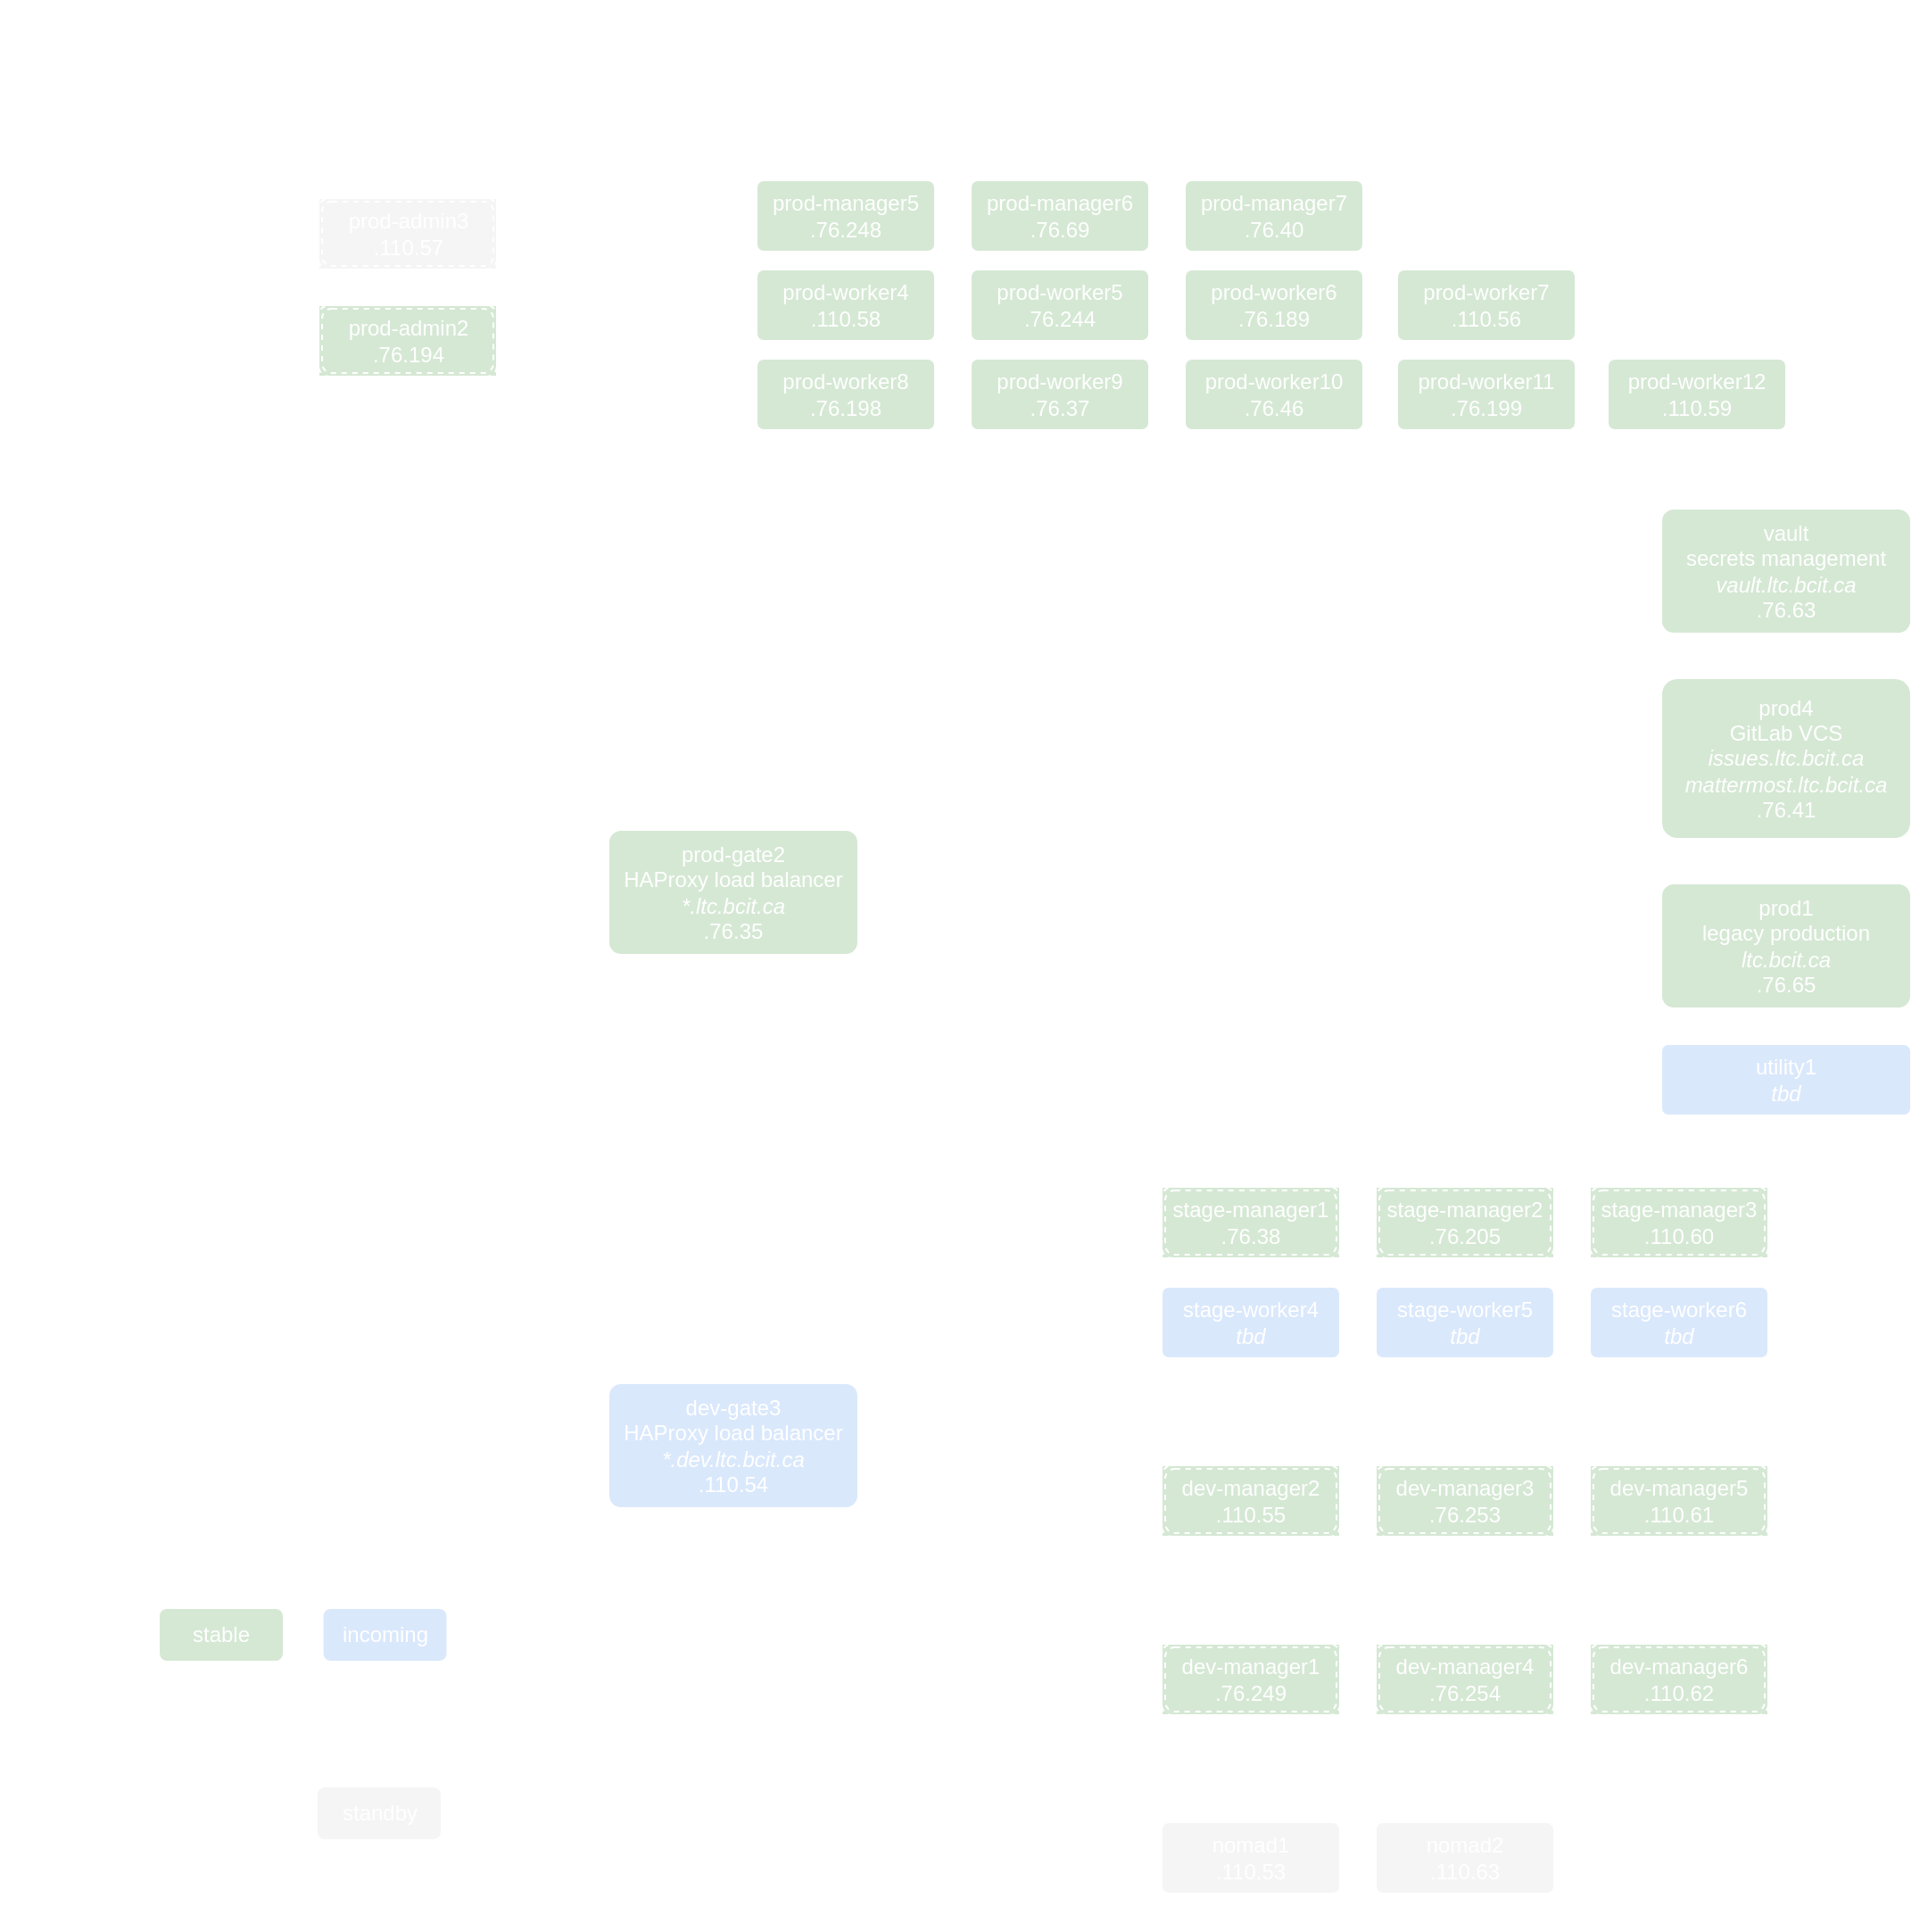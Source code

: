 <mxfile version="16.4.0" type="device"><diagram id="jypZsJmhGCqAaLn2Il6_" name="Page-1"><mxGraphModel dx="2577" dy="1156" grid="1" gridSize="10" guides="1" tooltips="1" connect="1" arrows="1" fold="1" page="1" pageScale="1" pageWidth="850" pageHeight="1100" math="0" shadow="0"><root><mxCell id="0"/><mxCell id="1" parent="0"/><mxCell id="ssO4QC-9UpLF29hUccAE-29" value="&lt;b&gt;dev_cp&lt;br&gt;cluster&lt;/b&gt;" style="shape=ext;margin=3;double=0;whiteSpace=wrap;html=1;align=right;fillColor=none;rounded=1;spacingRight=5;fontColor=#FFFFFF;strokeColor=#FFFFFF;" parent="1" vertex="1"><mxGeometry x="320" y="1190" width="440" height="80" as="geometry"/></mxCell><mxCell id="ssO4QC-9UpLF29hUccAE-28" value="&lt;b&gt;dev_vsm&lt;br&gt;cluster&lt;/b&gt;" style="shape=ext;margin=3;double=0;whiteSpace=wrap;html=1;align=right;fillColor=none;rounded=1;spacingRight=5;fontColor=#FFFFFF;strokeColor=#FFFFFF;" parent="1" vertex="1"><mxGeometry x="320" y="1090" width="440" height="80" as="geometry"/></mxCell><mxCell id="ssO4QC-9UpLF29hUccAE-26" value="&lt;b&gt;prod&lt;br&gt;cluster&lt;/b&gt;" style="shape=ext;margin=3;double=0;whiteSpace=wrap;html=1;align=right;fillColor=none;rounded=1;spacingRight=5;fontColor=#FFFFFF;strokeColor=#FFFFFF;" parent="1" vertex="1"><mxGeometry x="83" y="370" width="685" height="180" as="geometry"/></mxCell><mxCell id="ssO4QC-9UpLF29hUccAE-27" value="&lt;b&gt;staging&lt;br&gt;cluster&lt;/b&gt;" style="shape=ext;margin=3;double=0;whiteSpace=wrap;html=1;align=right;fillColor=none;rounded=1;strokeColor=#FFFFFF;strokeWidth=1;spacingRight=5;fontColor=#FFFFFF;" parent="1" vertex="1"><mxGeometry x="320" y="940" width="440" height="130" as="geometry"/></mxCell><mxCell id="ssO4QC-9UpLF29hUccAE-64" style="rounded=0;orthogonalLoop=1;jettySize=auto;html=1;exitX=0.8;exitY=0.8;exitDx=0;exitDy=0;exitPerimeter=0;entryX=0;entryY=0;entryDx=0;entryDy=0;fontColor=#FFFFFF;strokeColor=#FFFFFF;" parent="1" source="ssO4QC-9UpLF29hUccAE-2" target="ssO4QC-9UpLF29hUccAE-63" edge="1"><mxGeometry relative="1" as="geometry"><mxPoint x="-560" y="769.5" as="targetPoint"/></mxGeometry></mxCell><mxCell id="ssO4QC-9UpLF29hUccAE-2" value="&lt;b&gt;&lt;font style=&quot;font-size: 20px&quot;&gt;Internet&lt;/font&gt;&lt;/b&gt;" style="ellipse;shape=cloud;whiteSpace=wrap;html=1;align=center;dashed=1;fontColor=#FFFFFF;strokeColor=#FFFFFF;" parent="1" vertex="1"><mxGeometry x="-310" y="698" width="180" height="120" as="geometry"/></mxCell><mxCell id="ssO4QC-9UpLF29hUccAE-77" style="edgeStyle=none;orthogonalLoop=1;jettySize=auto;html=1;exitX=1;exitY=0;exitDx=0;exitDy=0;entryX=0.75;entryY=1;entryDx=0;entryDy=0;fontColor=#FFFFFF;strokeColor=#FFFFFF;" parent="1" source="ssO4QC-9UpLF29hUccAE-3" target="ssO4QC-9UpLF29hUccAE-33" edge="1"><mxGeometry relative="1" as="geometry"><mxPoint x="-22.5" y="554.0" as="targetPoint"/></mxGeometry></mxCell><mxCell id="ssO4QC-9UpLF29hUccAE-78" style="edgeStyle=none;orthogonalLoop=1;jettySize=auto;html=1;exitX=1;exitY=0;exitDx=0;exitDy=0;entryX=0.5;entryY=1;entryDx=0;entryDy=0;fontColor=#FFFFFF;strokeColor=#FFFFFF;" parent="1" source="ssO4QC-9UpLF29hUccAE-3" target="ssO4QC-9UpLF29hUccAE-26" edge="1"><mxGeometry relative="1" as="geometry"/></mxCell><mxCell id="ssO4QC-9UpLF29hUccAE-79" style="edgeStyle=none;orthogonalLoop=1;jettySize=auto;html=1;exitX=1;exitY=0.5;exitDx=0;exitDy=0;entryX=0;entryY=0.5;entryDx=0;entryDy=0;fontColor=#FFFFFF;strokeColor=#FFFFFF;" parent="1" source="ssO4QC-9UpLF29hUccAE-4" target="ssO4QC-9UpLF29hUccAE-27" edge="1"><mxGeometry relative="1" as="geometry"/></mxCell><mxCell id="ssO4QC-9UpLF29hUccAE-82" style="edgeStyle=none;orthogonalLoop=1;jettySize=auto;html=1;exitX=1;exitY=0;exitDx=0;exitDy=0;entryX=0;entryY=0.5;entryDx=0;entryDy=0;fontColor=#FFFFFF;strokeColor=#FFFFFF;" parent="1" source="ssO4QC-9UpLF29hUccAE-3" target="ssO4QC-9UpLF29hUccAE-31" edge="1"><mxGeometry relative="1" as="geometry"/></mxCell><mxCell id="ssO4QC-9UpLF29hUccAE-3" value="prod-gate2&lt;br&gt;HAProxy load balancer&lt;br&gt;&lt;i&gt;*.ltc.bcit.ca&lt;br&gt;&lt;/i&gt;.76.35" style="rounded=1;arcSize=10;whiteSpace=wrap;html=1;align=center;fillColor=#d5e8d4;strokeColor=#FFFFFF;fontColor=#FFFFFF;" parent="1" vertex="1"><mxGeometry x="30" y="754" width="140" height="70" as="geometry"/></mxCell><mxCell id="ssO4QC-9UpLF29hUccAE-83" style="edgeStyle=none;orthogonalLoop=1;jettySize=auto;html=1;exitX=1;exitY=0.5;exitDx=0;exitDy=0;entryX=0;entryY=0.5;entryDx=0;entryDy=0;fontColor=#FFFFFF;strokeColor=#FFFFFF;" parent="1" source="ssO4QC-9UpLF29hUccAE-4" target="ssO4QC-9UpLF29hUccAE-28" edge="1"><mxGeometry relative="1" as="geometry"/></mxCell><mxCell id="ssO4QC-9UpLF29hUccAE-84" style="edgeStyle=none;orthogonalLoop=1;jettySize=auto;html=1;exitX=1;exitY=0.5;exitDx=0;exitDy=0;entryX=0;entryY=0.5;entryDx=0;entryDy=0;fontColor=#FFFFFF;strokeColor=#FFFFFF;" parent="1" source="ssO4QC-9UpLF29hUccAE-4" target="ssO4QC-9UpLF29hUccAE-29" edge="1"><mxGeometry relative="1" as="geometry"/></mxCell><mxCell id="ssO4QC-9UpLF29hUccAE-86" style="edgeStyle=none;orthogonalLoop=1;jettySize=auto;html=1;exitX=1;exitY=0.5;exitDx=0;exitDy=0;entryX=0;entryY=0.5;entryDx=0;entryDy=0;fontColor=#FFFFFF;strokeColor=#FFFFFF;" parent="1" source="ssO4QC-9UpLF29hUccAE-4" target="ssO4QC-9UpLF29hUccAE-41" edge="1"><mxGeometry relative="1" as="geometry"/></mxCell><mxCell id="ssO4QC-9UpLF29hUccAE-4" value="dev-gate3&lt;br&gt;HAProxy load balancer&lt;br&gt;&lt;i&gt;*.dev.ltc.bcit.ca&lt;br&gt;&lt;/i&gt;.110.54" style="rounded=1;arcSize=10;whiteSpace=wrap;html=1;align=center;fillColor=#dae8fc;strokeColor=#FFFFFF;fontColor=#FFFFFF;" parent="1" vertex="1"><mxGeometry x="30" y="1064" width="140" height="70" as="geometry"/></mxCell><mxCell id="ssO4QC-9UpLF29hUccAE-5" value="prod-manager5&lt;br&gt;.76.248" style="rounded=1;arcSize=10;whiteSpace=wrap;html=1;align=center;fillColor=#d5e8d4;strokeColor=#FFFFFF;strokeWidth=1;fontColor=#FFFFFF;" parent="1" vertex="1"><mxGeometry x="113" y="390" width="100" height="40" as="geometry"/></mxCell><mxCell id="ssO4QC-9UpLF29hUccAE-7" value="prod-manager6&lt;br&gt;.76.69" style="rounded=1;arcSize=10;whiteSpace=wrap;html=1;align=center;fillColor=#d5e8d4;strokeColor=#FFFFFF;strokeWidth=1;fontColor=#FFFFFF;" parent="1" vertex="1"><mxGeometry x="233" y="390" width="100" height="40" as="geometry"/></mxCell><mxCell id="ssO4QC-9UpLF29hUccAE-8" value="prod-manager7&lt;br&gt;.76.40" style="rounded=1;arcSize=10;whiteSpace=wrap;html=1;align=center;fillColor=#d5e8d4;strokeColor=#FFFFFF;strokeWidth=1;fontColor=#FFFFFF;" parent="1" vertex="1"><mxGeometry x="353" y="390" width="100" height="40" as="geometry"/></mxCell><mxCell id="ssO4QC-9UpLF29hUccAE-10" value="prod-worker5&lt;br&gt;.76.244" style="rounded=1;arcSize=10;whiteSpace=wrap;html=1;align=center;fillColor=#d5e8d4;strokeColor=#FFFFFF;fontColor=#FFFFFF;" parent="1" vertex="1"><mxGeometry x="233" y="440" width="100" height="40" as="geometry"/></mxCell><mxCell id="ssO4QC-9UpLF29hUccAE-11" value="prod-worker7&lt;br&gt;.110.56" style="rounded=1;arcSize=10;whiteSpace=wrap;html=1;align=center;fillColor=#d5e8d4;strokeColor=#FFFFFF;fontColor=#FFFFFF;" parent="1" vertex="1"><mxGeometry x="472" y="440" width="100" height="40" as="geometry"/></mxCell><mxCell id="ssO4QC-9UpLF29hUccAE-12" value="prod-worker10&lt;br&gt;.76.46" style="rounded=1;arcSize=10;whiteSpace=wrap;html=1;align=center;fillColor=#d5e8d4;strokeColor=#FFFFFF;fontColor=#FFFFFF;" parent="1" vertex="1"><mxGeometry x="353" y="490" width="100" height="40" as="geometry"/></mxCell><mxCell id="ssO4QC-9UpLF29hUccAE-13" value="prod-worker11&lt;br&gt;.76.199" style="rounded=1;arcSize=10;whiteSpace=wrap;html=1;align=center;fillColor=#d5e8d4;strokeColor=#FFFFFF;fontColor=#FFFFFF;" parent="1" vertex="1"><mxGeometry x="472" y="490" width="100" height="40" as="geometry"/></mxCell><mxCell id="ssO4QC-9UpLF29hUccAE-30" value="prod4&lt;br&gt;GitLab VCS&lt;br&gt;&lt;i&gt;issues.ltc.bcit.ca&lt;br&gt;mattermost.ltc.bcit.ca&lt;br&gt;&lt;/i&gt;.76.41" style="rounded=1;arcSize=10;whiteSpace=wrap;html=1;align=center;fillColor=#d5e8d4;strokeColor=#FFFFFF;fontColor=#FFFFFF;" parent="1" vertex="1"><mxGeometry x="620" y="669" width="140" height="90" as="geometry"/></mxCell><mxCell id="ssO4QC-9UpLF29hUccAE-31" value="vault&lt;br&gt;secrets management&lt;br&gt;&lt;i&gt;vault.ltc.bcit.ca&lt;br&gt;&lt;/i&gt;.76.63" style="rounded=1;arcSize=10;whiteSpace=wrap;html=1;align=center;fillColor=#d5e8d4;strokeColor=#FFFFFF;fontColor=#FFFFFF;" parent="1" vertex="1"><mxGeometry x="620" y="574" width="140" height="70" as="geometry"/></mxCell><mxCell id="ssO4QC-9UpLF29hUccAE-33" value="&lt;b&gt;admin&lt;br&gt;cluster&lt;/b&gt;" style="shape=ext;margin=3;double=0;whiteSpace=wrap;html=1;align=right;fillColor=none;rounded=1;spacingRight=5;fontColor=#FFFFFF;strokeColor=#FFFFFF;" parent="1" vertex="1"><mxGeometry x="-160" y="380" width="210" height="140" as="geometry"/></mxCell><mxCell id="ssO4QC-9UpLF29hUccAE-38" value="prod-worker6&lt;br&gt;.76.189" style="rounded=1;arcSize=10;whiteSpace=wrap;html=1;align=center;fillColor=#d5e8d4;strokeColor=#FFFFFF;fontColor=#FFFFFF;" parent="1" vertex="1"><mxGeometry x="353" y="440" width="100" height="40" as="geometry"/></mxCell><mxCell id="ssO4QC-9UpLF29hUccAE-39" value="prod-worker8&lt;br&gt;.76.198" style="rounded=1;arcSize=10;whiteSpace=wrap;html=1;align=center;fillColor=#d5e8d4;strokeColor=#FFFFFF;fontColor=#FFFFFF;" parent="1" vertex="1"><mxGeometry x="113" y="490" width="100" height="40" as="geometry"/></mxCell><mxCell id="ssO4QC-9UpLF29hUccAE-40" value="prod-worker9&lt;br&gt;.76.37" style="rounded=1;arcSize=10;whiteSpace=wrap;html=1;align=center;fillColor=#d5e8d4;strokeColor=#FFFFFF;fontColor=#FFFFFF;" parent="1" vertex="1"><mxGeometry x="233" y="490" width="100" height="40" as="geometry"/></mxCell><mxCell id="ssO4QC-9UpLF29hUccAE-41" value="&lt;blockquote style=&quot;margin: 0 0 0 40px ; border: none ; padding: 0px&quot;&gt;&lt;/blockquote&gt;&lt;blockquote style=&quot;margin: 0 0 0 40px ; border: none ; padding: 0px&quot;&gt;&lt;/blockquote&gt;&lt;b&gt;research&lt;/b&gt;&lt;br&gt;&lt;b&gt;cluster&lt;/b&gt;" style="shape=ext;margin=3;double=0;whiteSpace=wrap;html=1;align=right;fillColor=none;rounded=1;perimeterSpacing=0;labelPadding=0;perimeter=rectanglePerimeter;spacingRight=5;fontColor=#FFFFFF;strokeColor=#FFFFFF;" parent="1" vertex="1"><mxGeometry x="320" y="1290" width="440" height="80" as="geometry"/></mxCell><mxCell id="ssO4QC-9UpLF29hUccAE-42" value="nomad1&lt;br&gt;.110.53" style="rounded=1;arcSize=10;whiteSpace=wrap;html=1;align=center;fillColor=#f5f5f5;strokeColor=#FFFFFF;fontColor=#FFFFFF;" parent="1" vertex="1"><mxGeometry x="340" y="1310" width="100" height="40" as="geometry"/></mxCell><mxCell id="ssO4QC-9UpLF29hUccAE-62" value="prod1&lt;br&gt;legacy production&lt;br&gt;&lt;i&gt;ltc.bcit.ca&lt;br&gt;&lt;/i&gt;.76.65" style="rounded=1;arcSize=10;whiteSpace=wrap;html=1;align=center;fillColor=#d5e8d4;strokeColor=#FFFFFF;fontColor=#FFFFFF;" parent="1" vertex="1"><mxGeometry x="620" y="784" width="140" height="70" as="geometry"/></mxCell><mxCell id="ssO4QC-9UpLF29hUccAE-69" style="edgeStyle=none;orthogonalLoop=1;jettySize=auto;html=1;entryX=0;entryY=0.5;entryDx=0;entryDy=0;exitX=1;exitY=0.5;exitDx=0;exitDy=0;strokeWidth=1;strokeColor=#FFFFFF;fontColor=#FFFFFF;" parent="1" source="ssO4QC-9UpLF29hUccAE-63" target="ssO4QC-9UpLF29hUccAE-3" edge="1"><mxGeometry relative="1" as="geometry"><mxPoint x="-400" y="824.5" as="sourcePoint"/><mxPoint x="-216.02" y="736.53" as="targetPoint"/></mxGeometry></mxCell><mxCell id="ssO4QC-9UpLF29hUccAE-70" style="edgeStyle=none;orthogonalLoop=1;jettySize=auto;html=1;exitX=1;exitY=0.5;exitDx=0;exitDy=0;entryX=0;entryY=0;entryDx=0;entryDy=0;fontColor=#FFFFFF;strokeColor=#FFFFFF;" parent="1" source="ssO4QC-9UpLF29hUccAE-63" edge="1" target="ssO4QC-9UpLF29hUccAE-4"><mxGeometry relative="1" as="geometry"><mxPoint x="93" y="999" as="targetPoint"/></mxGeometry></mxCell><mxCell id="ssO4QC-9UpLF29hUccAE-72" style="edgeStyle=none;orthogonalLoop=1;jettySize=auto;html=1;entryX=0;entryY=0.5;entryDx=0;entryDy=0;exitX=1;exitY=0;exitDx=0;exitDy=0;fontColor=#FFFFFF;strokeColor=#FFFFFF;" parent="1" source="ssO4QC-9UpLF29hUccAE-3" target="ssO4QC-9UpLF29hUccAE-62" edge="1"><mxGeometry relative="1" as="geometry"><mxPoint x="80" y="630" as="sourcePoint"/><mxPoint x="570" y="675" as="targetPoint"/></mxGeometry></mxCell><mxCell id="ssO4QC-9UpLF29hUccAE-81" style="edgeStyle=none;orthogonalLoop=1;jettySize=auto;html=1;entryX=0;entryY=0.5;entryDx=0;entryDy=0;exitX=1;exitY=0;exitDx=0;exitDy=0;fontColor=#FFFFFF;strokeColor=#FFFFFF;" parent="1" source="ssO4QC-9UpLF29hUccAE-3" target="ssO4QC-9UpLF29hUccAE-30" edge="1"><mxGeometry relative="1" as="geometry"><mxPoint x="-100" y="840" as="sourcePoint"/></mxGeometry></mxCell><mxCell id="ssO4QC-9UpLF29hUccAE-63" value="&lt;b style=&quot;font-size: 16px&quot;&gt;ITS&lt;br&gt;DNS&lt;/b&gt;" style="ellipse;whiteSpace=wrap;html=1;align=center;dashed=1;rounded=1;fillColor=none;fontColor=#FFFFFF;strokeColor=#FFFFFF;" parent="1" vertex="1"><mxGeometry x="-150.75" y="818" width="110" height="100" as="geometry"/></mxCell><mxCell id="ssO4QC-9UpLF29hUccAE-89" value="nomad2&lt;br&gt;.110.63" style="rounded=1;arcSize=10;whiteSpace=wrap;html=1;align=center;fillColor=#f5f5f5;strokeColor=#FFFFFF;fontColor=#FFFFFF;" parent="1" vertex="1"><mxGeometry x="460" y="1310" width="100" height="40" as="geometry"/></mxCell><mxCell id="ssO4QC-9UpLF29hUccAE-90" value="prod-worker12&lt;br&gt;.110.59" style="rounded=1;arcSize=10;whiteSpace=wrap;html=1;align=center;fillColor=#d5e8d4;strokeColor=#FFFFFF;fontColor=#FFFFFF;" parent="1" vertex="1"><mxGeometry x="590" y="490" width="100" height="40" as="geometry"/></mxCell><mxCell id="ssO4QC-9UpLF29hUccAE-91" value="prod-worker4&lt;br&gt;.110.58" style="rounded=1;arcSize=10;whiteSpace=wrap;html=1;align=center;fillColor=#d5e8d4;strokeColor=#FFFFFF;fontColor=#FFFFFF;" parent="1" vertex="1"><mxGeometry x="113" y="440" width="100" height="40" as="geometry"/></mxCell><mxCell id="ssO4QC-9UpLF29hUccAE-94" value="stable" style="whiteSpace=wrap;html=1;align=center;rounded=1;fillColor=#d5e8d4;strokeColor=#FFFFFF;fontColor=#FFFFFF;" parent="1" vertex="1"><mxGeometry x="-222" y="1190" width="70" height="30" as="geometry"/></mxCell><mxCell id="ssO4QC-9UpLF29hUccAE-95" value="incoming" style="whiteSpace=wrap;html=1;align=center;rounded=1;fillColor=#dae8fc;strokeColor=#FFFFFF;fontColor=#FFFFFF;" parent="1" vertex="1"><mxGeometry x="-130.25" y="1190" width="70" height="30" as="geometry"/></mxCell><mxCell id="ssO4QC-9UpLF29hUccAE-96" value="standby" style="whiteSpace=wrap;html=1;align=center;rounded=1;fillColor=#f5f5f5;fontColor=#FFFFFF;strokeColor=#FFFFFF;" parent="1" vertex="1"><mxGeometry x="-133.5" y="1290" width="70" height="30" as="geometry"/></mxCell><mxCell id="ssO4QC-9UpLF29hUccAE-97" value="&lt;font style=&quot;font-size: 30px&quot;&gt;&lt;b&gt;LTC Infrastructure - Goal 2022&lt;/b&gt;&lt;/font&gt;" style="text;html=1;strokeColor=#FFFFFF;fillColor=none;align=left;verticalAlign=middle;whiteSpace=wrap;rounded=0;fontColor=#FFFFFF;" parent="1" vertex="1"><mxGeometry x="-310" y="290" width="700" height="70" as="geometry"/></mxCell><mxCell id="Fg-Uhp-u95UDLk2gJvwy-1" value="manager" style="whiteSpace=wrap;html=1;align=center;rounded=1;strokeColor=#FFFFFF;fontColor=#FFFFFF;" parent="1" vertex="1"><mxGeometry x="-222" y="1240" width="70" height="30" as="geometry"/></mxCell><mxCell id="Fg-Uhp-u95UDLk2gJvwy-2" value="worker" style="whiteSpace=wrap;html=1;align=center;rounded=1;strokeColor=#FFFFFF;fontColor=#FFFFFF;" parent="1" vertex="1"><mxGeometry x="-132" y="1240" width="70" height="30" as="geometry"/></mxCell><mxCell id="Fg-Uhp-u95UDLk2gJvwy-3" value="dual role" style="whiteSpace=wrap;html=1;align=center;rounded=1;strokeColor=#FFFFFF;dashed=1;fontColor=#FFFFFF;" parent="1" vertex="1"><mxGeometry x="-222" y="1290" width="70" height="30" as="geometry"/></mxCell><mxCell id="LwrFlGE9gnEI0ruCcwtA-1" value="" style="whiteSpace=wrap;html=1;align=center;rounded=1;strokeColor=#FFFFFF;dashed=1;fillColor=none;perimeterSpacing=1;fontColor=#FFFFFF;" vertex="1" parent="1"><mxGeometry x="-220" y="1292" width="66" height="26" as="geometry"/></mxCell><mxCell id="LwrFlGE9gnEI0ruCcwtA-4" value="" style="group;fillColor=#d5e8d4;strokeColor=#FFFFFF;fontColor=#FFFFFF;" vertex="1" connectable="0" parent="1"><mxGeometry x="-132.5" y="460" width="100" height="40" as="geometry"/></mxCell><mxCell id="LwrFlGE9gnEI0ruCcwtA-3" value="" style="whiteSpace=wrap;html=1;align=center;rounded=1;strokeColor=#FFFFFF;dashed=1;fillColor=none;perimeterSpacing=1;fontColor=#FFFFFF;" vertex="1" parent="LwrFlGE9gnEI0ruCcwtA-4"><mxGeometry x="2" y="2" width="96" height="36" as="geometry"/></mxCell><mxCell id="LwrFlGE9gnEI0ruCcwtA-2" value="prod-admin2&lt;i&gt;&lt;br&gt;&lt;/i&gt;.76.194" style="whiteSpace=wrap;html=1;align=center;rounded=1;strokeColor=#FFFFFF;dashed=1;fillColor=none;fontColor=#FFFFFF;" vertex="1" parent="LwrFlGE9gnEI0ruCcwtA-4"><mxGeometry width="100" height="40" as="geometry"/></mxCell><mxCell id="LwrFlGE9gnEI0ruCcwtA-5" value="" style="group;fillColor=#f5f5f5;strokeColor=#FFFFFF;fontColor=#FFFFFF;" vertex="1" connectable="0" parent="1"><mxGeometry x="-132.5" y="400" width="100" height="40" as="geometry"/></mxCell><mxCell id="LwrFlGE9gnEI0ruCcwtA-6" value="" style="whiteSpace=wrap;html=1;align=center;rounded=1;strokeColor=#FFFFFF;dashed=1;fillColor=none;perimeterSpacing=1;fontColor=#FFFFFF;" vertex="1" parent="LwrFlGE9gnEI0ruCcwtA-5"><mxGeometry x="2" y="2" width="96" height="36" as="geometry"/></mxCell><mxCell id="LwrFlGE9gnEI0ruCcwtA-7" value="prod-admin3&lt;i&gt;&lt;br&gt;&lt;/i&gt;.110.57" style="whiteSpace=wrap;html=1;align=center;rounded=1;strokeColor=#FFFFFF;dashed=1;fillColor=none;fontColor=#FFFFFF;" vertex="1" parent="LwrFlGE9gnEI0ruCcwtA-5"><mxGeometry width="100" height="40" as="geometry"/></mxCell><mxCell id="LwrFlGE9gnEI0ruCcwtA-8" value="stage-worker4&lt;br&gt;&lt;i&gt;tbd&lt;/i&gt;" style="rounded=1;arcSize=10;whiteSpace=wrap;html=1;align=center;fillColor=#dae8fc;strokeColor=#FFFFFF;fontColor=#FFFFFF;" vertex="1" parent="1"><mxGeometry x="340" y="1010" width="100" height="40" as="geometry"/></mxCell><mxCell id="LwrFlGE9gnEI0ruCcwtA-9" value="stage-worker5&lt;br&gt;&lt;i&gt;tbd&lt;/i&gt;" style="rounded=1;arcSize=10;whiteSpace=wrap;html=1;align=center;fillColor=#dae8fc;strokeColor=#FFFFFF;fontColor=#FFFFFF;" vertex="1" parent="1"><mxGeometry x="460" y="1010" width="100" height="40" as="geometry"/></mxCell><mxCell id="LwrFlGE9gnEI0ruCcwtA-10" value="stage-worker6&lt;br&gt;&lt;i&gt;tbd&lt;/i&gt;" style="rounded=1;arcSize=10;whiteSpace=wrap;html=1;align=center;fillColor=#dae8fc;strokeColor=#FFFFFF;fontColor=#FFFFFF;" vertex="1" parent="1"><mxGeometry x="580" y="1010" width="100" height="40" as="geometry"/></mxCell><mxCell id="LwrFlGE9gnEI0ruCcwtA-11" value="utility1&lt;i&gt;&lt;br&gt;tbd&lt;/i&gt;" style="rounded=1;arcSize=10;whiteSpace=wrap;html=1;align=center;fillColor=#dae8fc;strokeColor=#FFFFFF;fontColor=#FFFFFF;" vertex="1" parent="1"><mxGeometry x="620" y="874" width="140" height="40" as="geometry"/></mxCell><mxCell id="LwrFlGE9gnEI0ruCcwtA-12" style="edgeStyle=none;orthogonalLoop=1;jettySize=auto;html=1;entryX=0;entryY=0.5;entryDx=0;entryDy=0;exitX=1;exitY=0;exitDx=0;exitDy=0;fontColor=#FFFFFF;strokeColor=#FFFFFF;" edge="1" parent="1" source="ssO4QC-9UpLF29hUccAE-3" target="LwrFlGE9gnEI0ruCcwtA-11"><mxGeometry relative="1" as="geometry"><mxPoint x="190" y="680" as="sourcePoint"/><mxPoint x="655" y="825" as="targetPoint"/></mxGeometry></mxCell><mxCell id="LwrFlGE9gnEI0ruCcwtA-13" value="" style="group;fillColor=#d5e8d4;strokeColor=#FFFFFF;fontColor=#FFFFFF;" vertex="1" connectable="0" parent="1"><mxGeometry x="340" y="954" width="100" height="40" as="geometry"/></mxCell><mxCell id="LwrFlGE9gnEI0ruCcwtA-14" value="" style="whiteSpace=wrap;html=1;align=center;rounded=1;strokeColor=#FFFFFF;dashed=1;fillColor=none;perimeterSpacing=1;fontColor=#FFFFFF;" vertex="1" parent="LwrFlGE9gnEI0ruCcwtA-13"><mxGeometry x="2" y="2" width="96" height="36" as="geometry"/></mxCell><mxCell id="LwrFlGE9gnEI0ruCcwtA-15" value="stage-manager1&lt;br&gt;.76.38" style="whiteSpace=wrap;html=1;align=center;rounded=1;strokeColor=#FFFFFF;dashed=1;fillColor=none;fontColor=#FFFFFF;" vertex="1" parent="LwrFlGE9gnEI0ruCcwtA-13"><mxGeometry width="100" height="40" as="geometry"/></mxCell><mxCell id="LwrFlGE9gnEI0ruCcwtA-17" value="" style="group;fillColor=#d5e8d4;strokeColor=#FFFFFF;fontColor=#FFFFFF;" vertex="1" connectable="0" parent="1"><mxGeometry x="460" y="954" width="100" height="40" as="geometry"/></mxCell><mxCell id="LwrFlGE9gnEI0ruCcwtA-18" value="" style="whiteSpace=wrap;html=1;align=center;rounded=1;strokeColor=#FFFFFF;dashed=1;fillColor=none;perimeterSpacing=1;fontColor=#FFFFFF;" vertex="1" parent="LwrFlGE9gnEI0ruCcwtA-17"><mxGeometry x="2" y="2" width="96" height="36" as="geometry"/></mxCell><mxCell id="LwrFlGE9gnEI0ruCcwtA-19" value="stage-manager2&lt;br&gt;.76.205" style="whiteSpace=wrap;html=1;align=center;rounded=1;strokeColor=#FFFFFF;dashed=1;fillColor=none;fontColor=#FFFFFF;" vertex="1" parent="LwrFlGE9gnEI0ruCcwtA-17"><mxGeometry width="100" height="40" as="geometry"/></mxCell><mxCell id="LwrFlGE9gnEI0ruCcwtA-20" value="" style="group;fillColor=#d5e8d4;strokeColor=#FFFFFF;fontColor=#FFFFFF;" vertex="1" connectable="0" parent="1"><mxGeometry x="580" y="954" width="100" height="40" as="geometry"/></mxCell><mxCell id="LwrFlGE9gnEI0ruCcwtA-21" value="" style="whiteSpace=wrap;html=1;align=center;rounded=1;strokeColor=#FFFFFF;dashed=1;fillColor=none;perimeterSpacing=1;fontColor=#FFFFFF;" vertex="1" parent="LwrFlGE9gnEI0ruCcwtA-20"><mxGeometry x="2" y="2" width="96" height="36" as="geometry"/></mxCell><mxCell id="LwrFlGE9gnEI0ruCcwtA-22" value="stage-manager3&lt;br&gt;.110.60" style="whiteSpace=wrap;html=1;align=center;rounded=1;strokeColor=#FFFFFF;dashed=1;fillColor=none;fontColor=#FFFFFF;" vertex="1" parent="LwrFlGE9gnEI0ruCcwtA-20"><mxGeometry width="100" height="40" as="geometry"/></mxCell><mxCell id="LwrFlGE9gnEI0ruCcwtA-23" value="" style="group;fillColor=#d5e8d4;strokeColor=#FFFFFF;fontColor=#FFFFFF;" vertex="1" connectable="0" parent="1"><mxGeometry x="340" y="1110" width="100" height="40" as="geometry"/></mxCell><mxCell id="LwrFlGE9gnEI0ruCcwtA-24" value="" style="whiteSpace=wrap;html=1;align=center;rounded=1;strokeColor=#FFFFFF;dashed=1;fillColor=none;perimeterSpacing=1;fontColor=#FFFFFF;" vertex="1" parent="LwrFlGE9gnEI0ruCcwtA-23"><mxGeometry x="2" y="2" width="96" height="36" as="geometry"/></mxCell><mxCell id="LwrFlGE9gnEI0ruCcwtA-25" value="dev-manager2&lt;br&gt;.110.55" style="whiteSpace=wrap;html=1;align=center;rounded=1;strokeColor=#FFFFFF;dashed=1;fillColor=none;fontColor=#FFFFFF;" vertex="1" parent="LwrFlGE9gnEI0ruCcwtA-23"><mxGeometry width="100" height="40" as="geometry"/></mxCell><mxCell id="LwrFlGE9gnEI0ruCcwtA-26" value="" style="group;fillColor=#d5e8d4;strokeColor=#FFFFFF;fontColor=#FFFFFF;" vertex="1" connectable="0" parent="1"><mxGeometry x="460" y="1110" width="100" height="40" as="geometry"/></mxCell><mxCell id="LwrFlGE9gnEI0ruCcwtA-27" value="" style="whiteSpace=wrap;html=1;align=center;rounded=1;strokeColor=#FFFFFF;dashed=1;fillColor=none;perimeterSpacing=1;fontColor=#FFFFFF;" vertex="1" parent="LwrFlGE9gnEI0ruCcwtA-26"><mxGeometry x="2" y="2" width="96" height="36" as="geometry"/></mxCell><mxCell id="LwrFlGE9gnEI0ruCcwtA-28" value="dev-manager3&lt;br&gt;.76.253" style="whiteSpace=wrap;html=1;align=center;rounded=1;strokeColor=#FFFFFF;dashed=1;fillColor=none;fontColor=#FFFFFF;" vertex="1" parent="LwrFlGE9gnEI0ruCcwtA-26"><mxGeometry width="100" height="40" as="geometry"/></mxCell><mxCell id="LwrFlGE9gnEI0ruCcwtA-29" value="" style="group;fillColor=#d5e8d4;strokeColor=#FFFFFF;fontColor=#FFFFFF;" vertex="1" connectable="0" parent="1"><mxGeometry x="580" y="1110" width="100" height="40" as="geometry"/></mxCell><mxCell id="LwrFlGE9gnEI0ruCcwtA-30" value="" style="whiteSpace=wrap;html=1;align=center;rounded=1;strokeColor=#FFFFFF;dashed=1;fillColor=none;perimeterSpacing=1;fontColor=#FFFFFF;" vertex="1" parent="LwrFlGE9gnEI0ruCcwtA-29"><mxGeometry x="2" y="2" width="96" height="36" as="geometry"/></mxCell><mxCell id="LwrFlGE9gnEI0ruCcwtA-31" value="dev-manager5&lt;br&gt;.110.61" style="whiteSpace=wrap;html=1;align=center;rounded=1;strokeColor=#FFFFFF;dashed=1;fillColor=none;fontColor=#FFFFFF;" vertex="1" parent="LwrFlGE9gnEI0ruCcwtA-29"><mxGeometry width="100" height="40" as="geometry"/></mxCell><mxCell id="LwrFlGE9gnEI0ruCcwtA-33" value="" style="group;fillColor=#d5e8d4;strokeColor=#FFFFFF;fontColor=#FFFFFF;" vertex="1" connectable="0" parent="1"><mxGeometry x="340" y="1210" width="100" height="40" as="geometry"/></mxCell><mxCell id="LwrFlGE9gnEI0ruCcwtA-34" value="" style="whiteSpace=wrap;html=1;align=center;rounded=1;strokeColor=#FFFFFF;dashed=1;fillColor=none;perimeterSpacing=1;fontColor=#FFFFFF;" vertex="1" parent="LwrFlGE9gnEI0ruCcwtA-33"><mxGeometry x="2" y="2" width="96" height="36" as="geometry"/></mxCell><mxCell id="LwrFlGE9gnEI0ruCcwtA-35" value="dev-manager1&lt;br&gt;.76.249" style="whiteSpace=wrap;html=1;align=center;rounded=1;strokeColor=#FFFFFF;dashed=1;fillColor=none;fontColor=#FFFFFF;" vertex="1" parent="LwrFlGE9gnEI0ruCcwtA-33"><mxGeometry width="100" height="40" as="geometry"/></mxCell><mxCell id="LwrFlGE9gnEI0ruCcwtA-36" value="" style="group;fillColor=#d5e8d4;strokeColor=#FFFFFF;fontColor=#FFFFFF;" vertex="1" connectable="0" parent="1"><mxGeometry x="460" y="1210" width="100" height="40" as="geometry"/></mxCell><mxCell id="LwrFlGE9gnEI0ruCcwtA-37" value="" style="whiteSpace=wrap;html=1;align=center;rounded=1;strokeColor=#FFFFFF;dashed=1;fillColor=none;perimeterSpacing=1;fontColor=#FFFFFF;" vertex="1" parent="LwrFlGE9gnEI0ruCcwtA-36"><mxGeometry x="2" y="2" width="96" height="36" as="geometry"/></mxCell><mxCell id="LwrFlGE9gnEI0ruCcwtA-38" value="dev-manager4&lt;br&gt;.76.254" style="whiteSpace=wrap;html=1;align=center;rounded=1;strokeColor=#FFFFFF;dashed=1;fillColor=none;fontColor=#FFFFFF;" vertex="1" parent="LwrFlGE9gnEI0ruCcwtA-36"><mxGeometry width="100" height="40" as="geometry"/></mxCell><mxCell id="LwrFlGE9gnEI0ruCcwtA-39" value="" style="group;fillColor=#d5e8d4;strokeColor=#FFFFFF;fontColor=#FFFFFF;" vertex="1" connectable="0" parent="1"><mxGeometry x="580" y="1210" width="100" height="40" as="geometry"/></mxCell><mxCell id="LwrFlGE9gnEI0ruCcwtA-40" value="" style="whiteSpace=wrap;html=1;align=center;rounded=1;strokeColor=#FFFFFF;dashed=1;fillColor=none;perimeterSpacing=1;fontColor=#FFFFFF;" vertex="1" parent="LwrFlGE9gnEI0ruCcwtA-39"><mxGeometry x="2" y="2" width="96" height="36" as="geometry"/></mxCell><mxCell id="LwrFlGE9gnEI0ruCcwtA-41" value="dev-manager6&lt;br&gt;.110.62" style="whiteSpace=wrap;html=1;align=center;rounded=1;strokeColor=#FFFFFF;dashed=1;fillColor=none;fontColor=#FFFFFF;" vertex="1" parent="LwrFlGE9gnEI0ruCcwtA-39"><mxGeometry width="100" height="40" as="geometry"/></mxCell><mxCell id="LwrFlGE9gnEI0ruCcwtA-42" value="&lt;font size=&quot;1&quot;&gt;&lt;b style=&quot;font-size: 20px&quot;&gt;Legend&lt;/b&gt;&lt;/font&gt;" style="text;html=1;strokeColor=#FFFFFF;fillColor=none;align=left;verticalAlign=middle;whiteSpace=wrap;rounded=0;fontColor=#FFFFFF;" vertex="1" parent="1"><mxGeometry x="-250" y="1140" width="107" height="50" as="geometry"/></mxCell><mxCell id="LwrFlGE9gnEI0ruCcwtA-46" value="&lt;font style=&quot;font-size: 26px&quot;&gt;DMZ&lt;/font&gt;" style="text;html=1;strokeColor=#FFFFFF;fillColor=none;align=center;verticalAlign=middle;whiteSpace=wrap;rounded=0;dashed=1;fontSize=20;labelPosition=center;verticalLabelPosition=middle;fontColor=#FFFFFF;" vertex="1" parent="1"><mxGeometry x="-156.25" y="644" width="86.5" height="36" as="geometry"/></mxCell><mxCell id="LwrFlGE9gnEI0ruCcwtA-48" value="&lt;font style=&quot;font-size: 26px&quot;&gt;Internal&lt;/font&gt;" style="text;html=1;strokeColor=#FFFFFF;fillColor=none;align=center;verticalAlign=middle;whiteSpace=wrap;rounded=0;dashed=1;fontSize=20;fontColor=#FFFFFF;" vertex="1" parent="1"><mxGeometry x="-157.25" y="594" width="116.5" height="30" as="geometry"/></mxCell><mxCell id="LwrFlGE9gnEI0ruCcwtA-49" value="" style="endArrow=none;dashed=1;html=1;strokeWidth=4;rounded=1;fontSize=26;fontColor=#FFFFFF;strokeColor=#FFFFFF;" edge="1" parent="1"><mxGeometry width="50" height="50" relative="1" as="geometry"><mxPoint x="-230" y="634" as="sourcePoint"/><mxPoint x="220" y="634" as="targetPoint"/></mxGeometry></mxCell><mxCell id="LwrFlGE9gnEI0ruCcwtA-50" value="" style="endArrow=none;dashed=1;html=1;strokeWidth=4;rounded=1;fontSize=26;fontColor=#FFFFFF;strokeColor=#FFFFFF;" edge="1" parent="1"><mxGeometry width="50" height="50" relative="1" as="geometry"><mxPoint x="220" y="974" as="sourcePoint"/><mxPoint x="220" y="634" as="targetPoint"/></mxGeometry></mxCell><mxCell id="LwrFlGE9gnEI0ruCcwtA-51" value="" style="endArrow=none;dashed=1;html=1;strokeWidth=4;rounded=1;fontSize=26;fontColor=#FFFFFF;strokeColor=#FFFFFF;" edge="1" parent="1"><mxGeometry width="50" height="50" relative="1" as="geometry"><mxPoint x="220" y="974" as="sourcePoint"/><mxPoint x="-180" y="974" as="targetPoint"/></mxGeometry></mxCell></root></mxGraphModel></diagram></mxfile>